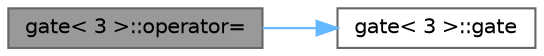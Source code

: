 digraph "gate&lt; 3 &gt;::operator="
{
 // LATEX_PDF_SIZE
  bgcolor="transparent";
  edge [fontname=Helvetica,fontsize=10,labelfontname=Helvetica,labelfontsize=10];
  node [fontname=Helvetica,fontsize=10,shape=box,height=0.2,width=0.4];
  rankdir="LR";
  Node1 [id="Node000001",label="gate\< 3 \>::operator=",height=0.2,width=0.4,color="gray40", fillcolor="grey60", style="filled", fontcolor="black",tooltip=" "];
  Node1 -> Node2 [id="edge1_Node000001_Node000002",color="steelblue1",style="solid",tooltip=" "];
  Node2 [id="Node000002",label="gate\< 3 \>::gate",height=0.2,width=0.4,color="grey40", fillcolor="white", style="filled",URL="$classgate_3_013_01_4.html#a1f26c5ae0786a4e981e3579e098c0129",tooltip=" "];
}
